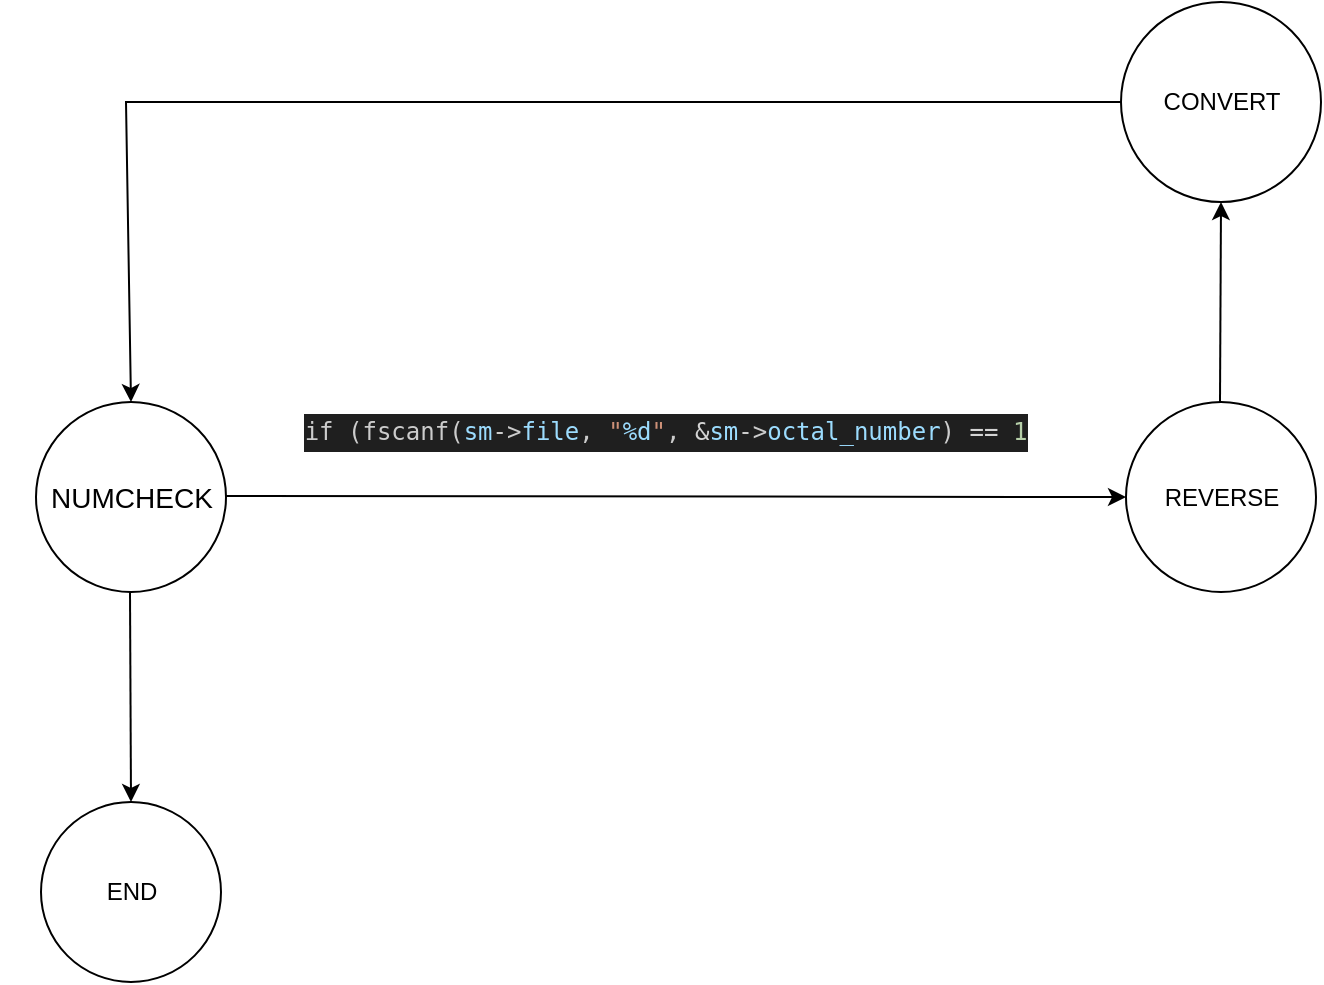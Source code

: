 <mxfile version="22.1.4" type="device">
  <diagram name="Страница — 1" id="t1sV-pS5QgFbIwAMoOLm">
    <mxGraphModel dx="1364" dy="795" grid="1" gridSize="10" guides="1" tooltips="1" connect="1" arrows="1" fold="1" page="1" pageScale="1" pageWidth="827" pageHeight="1169" math="0" shadow="0">
      <root>
        <mxCell id="0" />
        <mxCell id="1" parent="0" />
        <mxCell id="30wwF7nOkl3Lb4sd98eB-1" value="" style="ellipse;whiteSpace=wrap;html=1;aspect=fixed;" vertex="1" parent="1">
          <mxGeometry x="65" y="340" width="95" height="95" as="geometry" />
        </mxCell>
        <mxCell id="30wwF7nOkl3Lb4sd98eB-4" value="&lt;font style=&quot;font-size: 14px;&quot;&gt;NUMCHECK&lt;/font&gt;" style="text;html=1;strokeColor=none;fillColor=none;align=center;verticalAlign=middle;whiteSpace=wrap;rounded=0;" vertex="1" parent="1">
          <mxGeometry x="47.5" y="350" width="130" height="75" as="geometry" />
        </mxCell>
        <mxCell id="30wwF7nOkl3Lb4sd98eB-5" value="" style="ellipse;whiteSpace=wrap;html=1;aspect=fixed;" vertex="1" parent="1">
          <mxGeometry x="610" y="340" width="95" height="95" as="geometry" />
        </mxCell>
        <mxCell id="30wwF7nOkl3Lb4sd98eB-6" value="" style="ellipse;whiteSpace=wrap;html=1;aspect=fixed;" vertex="1" parent="1">
          <mxGeometry x="67.5" y="540" width="90" height="90" as="geometry" />
        </mxCell>
        <mxCell id="30wwF7nOkl3Lb4sd98eB-7" value="END" style="text;html=1;strokeColor=none;fillColor=none;align=center;verticalAlign=middle;whiteSpace=wrap;rounded=0;" vertex="1" parent="1">
          <mxGeometry x="82.5" y="570" width="60" height="30" as="geometry" />
        </mxCell>
        <mxCell id="30wwF7nOkl3Lb4sd98eB-9" value="" style="endArrow=classic;html=1;rounded=0;entryX=0.5;entryY=0;entryDx=0;entryDy=0;" edge="1" parent="1" target="30wwF7nOkl3Lb4sd98eB-6">
          <mxGeometry width="50" height="50" relative="1" as="geometry">
            <mxPoint x="112" y="435" as="sourcePoint" />
            <mxPoint x="112" y="515" as="targetPoint" />
          </mxGeometry>
        </mxCell>
        <mxCell id="30wwF7nOkl3Lb4sd98eB-14" value="&lt;div style=&quot;color: rgb(204, 204, 204); background-color: rgb(31, 31, 31); font-family: &amp;quot;Droid Sans Mono&amp;quot;, &amp;quot;monospace&amp;quot;, monospace; font-weight: normal; line-height: 19px;&quot;&gt;&lt;div&gt;&lt;font style=&quot;font-size: 12px;&quot;&gt;if (fscanf&lt;span style=&quot;color: #cccccc;&quot;&gt;(&lt;/span&gt;&lt;span style=&quot;color: #9cdcfe;&quot;&gt;sm&lt;/span&gt;&lt;span style=&quot;color: #cccccc;&quot;&gt;-&amp;gt;&lt;/span&gt;&lt;span style=&quot;color: #9cdcfe;&quot;&gt;file&lt;/span&gt;&lt;span style=&quot;color: #cccccc;&quot;&gt;, &lt;/span&gt;&lt;span style=&quot;color: #ce9178;&quot;&gt;&quot;&lt;/span&gt;&lt;span style=&quot;color: #9cdcfe;&quot;&gt;%d&lt;/span&gt;&lt;span style=&quot;color: #ce9178;&quot;&gt;&quot;&lt;/span&gt;&lt;span style=&quot;color: #cccccc;&quot;&gt;, &lt;/span&gt;&lt;span style=&quot;color: #d4d4d4;&quot;&gt;&amp;amp;&lt;/span&gt;&lt;span style=&quot;color: #9cdcfe;&quot;&gt;sm&lt;/span&gt;&lt;span style=&quot;color: #cccccc;&quot;&gt;-&amp;gt;&lt;/span&gt;&lt;span style=&quot;color: #9cdcfe;&quot;&gt;octal_number&lt;/span&gt;&lt;span style=&quot;color: #cccccc;&quot;&gt;) &lt;/span&gt;&lt;span style=&quot;color: #d4d4d4;&quot;&gt;==&lt;/span&gt;&lt;span style=&quot;color: #cccccc;&quot;&gt; &lt;/span&gt;&lt;span style=&quot;color: #b5cea8;&quot;&gt;1&lt;/span&gt;&lt;/font&gt;&lt;/div&gt;&lt;/div&gt;" style="text;html=1;strokeColor=none;fillColor=none;align=center;verticalAlign=middle;whiteSpace=wrap;rounded=0;" vertex="1" parent="1">
          <mxGeometry x="160" y="340" width="440" height="30" as="geometry" />
        </mxCell>
        <mxCell id="30wwF7nOkl3Lb4sd98eB-15" value="" style="endArrow=classic;html=1;rounded=0;entryX=0;entryY=0.5;entryDx=0;entryDy=0;" edge="1" parent="1" target="30wwF7nOkl3Lb4sd98eB-5">
          <mxGeometry width="50" height="50" relative="1" as="geometry">
            <mxPoint x="160" y="387" as="sourcePoint" />
            <mxPoint x="250" y="387" as="targetPoint" />
          </mxGeometry>
        </mxCell>
        <mxCell id="30wwF7nOkl3Lb4sd98eB-16" value="" style="ellipse;whiteSpace=wrap;html=1;aspect=fixed;" vertex="1" parent="1">
          <mxGeometry x="607.5" y="140" width="100" height="100" as="geometry" />
        </mxCell>
        <mxCell id="30wwF7nOkl3Lb4sd98eB-17" value="REVERSE" style="text;html=1;strokeColor=none;fillColor=none;align=center;verticalAlign=middle;whiteSpace=wrap;rounded=0;" vertex="1" parent="1">
          <mxGeometry x="627.5" y="372.5" width="60" height="30" as="geometry" />
        </mxCell>
        <mxCell id="30wwF7nOkl3Lb4sd98eB-19" value="" style="endArrow=classic;html=1;rounded=0;entryX=0.5;entryY=1;entryDx=0;entryDy=0;" edge="1" parent="1" target="30wwF7nOkl3Lb4sd98eB-16">
          <mxGeometry width="50" height="50" relative="1" as="geometry">
            <mxPoint x="657" y="340" as="sourcePoint" />
            <mxPoint x="657.5" y="270" as="targetPoint" />
          </mxGeometry>
        </mxCell>
        <mxCell id="30wwF7nOkl3Lb4sd98eB-20" value="CONVERT" style="text;html=1;strokeColor=none;fillColor=none;align=center;verticalAlign=middle;whiteSpace=wrap;rounded=0;" vertex="1" parent="1">
          <mxGeometry x="627.5" y="175" width="60" height="30" as="geometry" />
        </mxCell>
        <mxCell id="30wwF7nOkl3Lb4sd98eB-21" value="" style="endArrow=classic;html=1;rounded=0;entryX=0.5;entryY=0;entryDx=0;entryDy=0;exitX=0;exitY=0.5;exitDx=0;exitDy=0;" edge="1" parent="1" source="30wwF7nOkl3Lb4sd98eB-16" target="30wwF7nOkl3Lb4sd98eB-1">
          <mxGeometry width="50" height="50" relative="1" as="geometry">
            <mxPoint x="390" y="190" as="sourcePoint" />
            <mxPoint x="110" y="260" as="targetPoint" />
            <Array as="points">
              <mxPoint x="110" y="190" />
            </Array>
          </mxGeometry>
        </mxCell>
      </root>
    </mxGraphModel>
  </diagram>
</mxfile>

